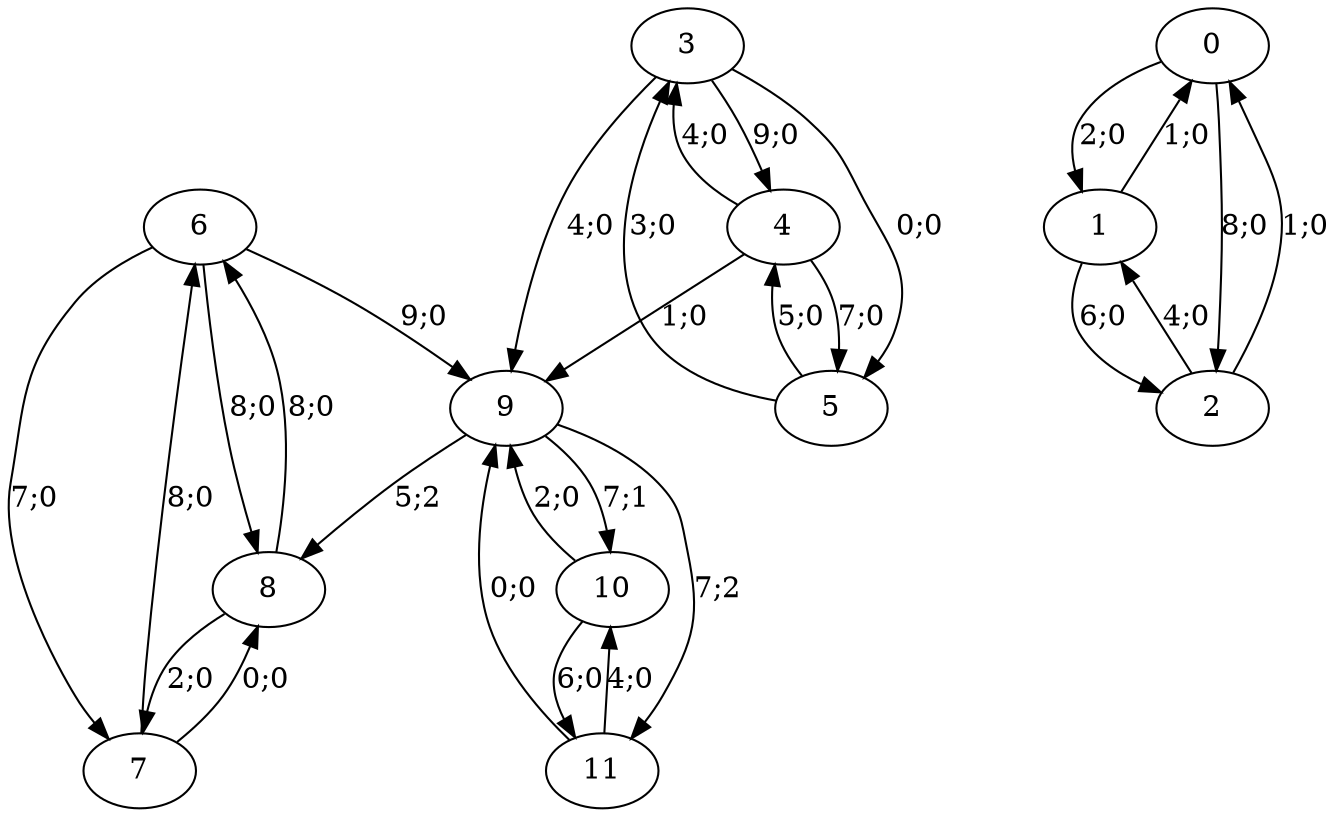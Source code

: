 digraph graph0 {














6 -> 9 [color=black,label="9;0"]
6 -> 7 [color=black,label="7;0"]
6 -> 8 [color=black,label="8;0"]


7 -> 6 [color=black,label="8;0"]
7 -> 8 [color=black,label="0;0"]


8 -> 6 [color=black,label="8;0"]
8 -> 7 [color=black,label="2;0"]


























9 -> 8 [color=black,label="5;2"]
9 -> 10 [color=black,label="7;1"]
9 -> 11 [color=black,label="7;2"]


10 -> 9 [color=black,label="2;0"]
10 -> 11 [color=black,label="6;0"]


11 -> 9 [color=black,label="0;0"]
11 -> 10 [color=black,label="4;0"]








3 -> 9 [color=black,label="4;0"]
3 -> 4 [color=black,label="9;0"]
3 -> 5 [color=black,label="0;0"]


4 -> 9 [color=black,label="1;0"]
4 -> 3 [color=black,label="4;0"]
4 -> 5 [color=black,label="7;0"]


5 -> 3 [color=black,label="3;0"]
5 -> 4 [color=black,label="5;0"]














0 -> 1 [color=black,label="2;0"]
0 -> 2 [color=black,label="8;0"]


1 -> 0 [color=black,label="1;0"]
1 -> 2 [color=black,label="6;0"]


2 -> 0 [color=black,label="1;0"]
2 -> 1 [color=black,label="4;0"]



















}